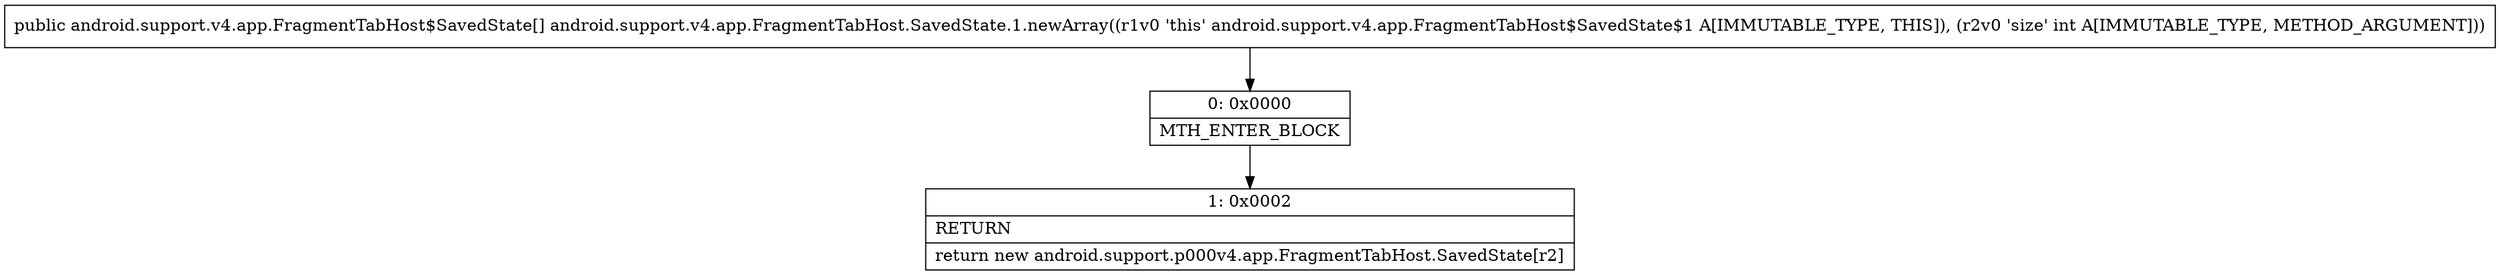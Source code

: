 digraph "CFG forandroid.support.v4.app.FragmentTabHost.SavedState.1.newArray(I)[Landroid\/support\/v4\/app\/FragmentTabHost$SavedState;" {
Node_0 [shape=record,label="{0\:\ 0x0000|MTH_ENTER_BLOCK\l}"];
Node_1 [shape=record,label="{1\:\ 0x0002|RETURN\l|return new android.support.p000v4.app.FragmentTabHost.SavedState[r2]\l}"];
MethodNode[shape=record,label="{public android.support.v4.app.FragmentTabHost$SavedState[] android.support.v4.app.FragmentTabHost.SavedState.1.newArray((r1v0 'this' android.support.v4.app.FragmentTabHost$SavedState$1 A[IMMUTABLE_TYPE, THIS]), (r2v0 'size' int A[IMMUTABLE_TYPE, METHOD_ARGUMENT])) }"];
MethodNode -> Node_0;
Node_0 -> Node_1;
}

